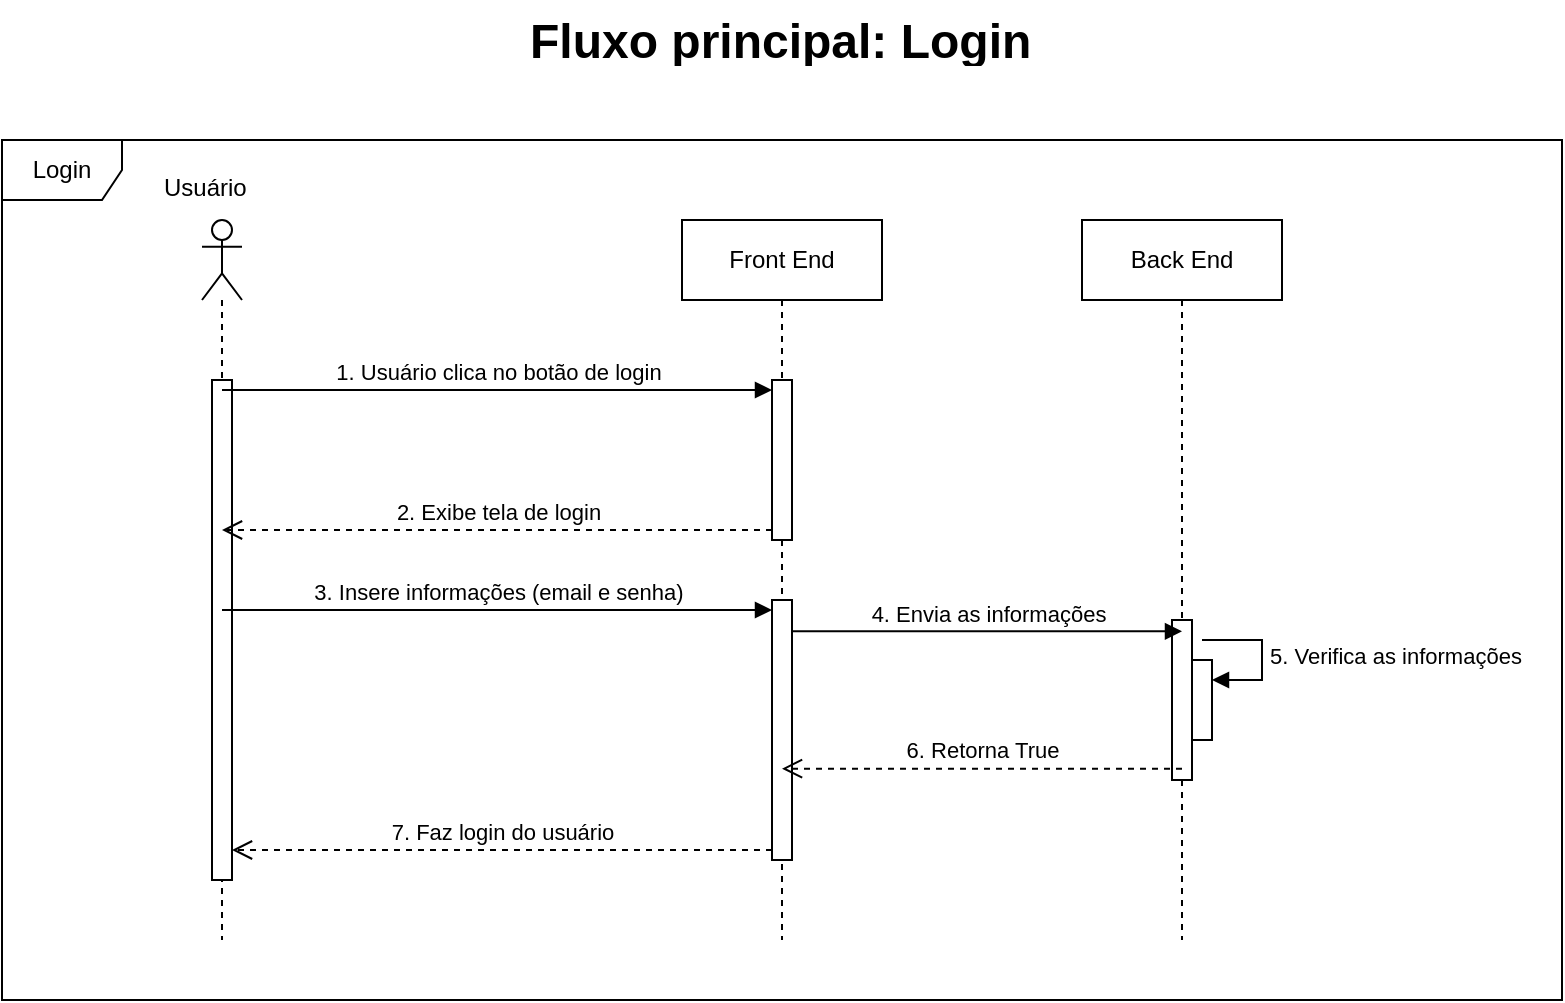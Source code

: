 <mxfile version="28.0.7">
  <diagram name="Página-1" id="i8i6QZ54oyxCAja104YR">
    <mxGraphModel dx="1426" dy="777" grid="1" gridSize="10" guides="1" tooltips="1" connect="1" arrows="1" fold="1" page="1" pageScale="1" pageWidth="3300" pageHeight="4681" math="0" shadow="0">
      <root>
        <mxCell id="0" />
        <mxCell id="1" parent="0" />
        <mxCell id="k4KpuGvkvIvY_1fx16YU-18" value="Login" style="shape=umlFrame;whiteSpace=wrap;html=1;pointerEvents=0;" vertex="1" parent="1">
          <mxGeometry x="1070" y="450" width="780" height="430" as="geometry" />
        </mxCell>
        <mxCell id="k4KpuGvkvIvY_1fx16YU-19" value="" style="shape=umlLifeline;perimeter=lifelinePerimeter;whiteSpace=wrap;html=1;container=1;dropTarget=0;collapsible=0;recursiveResize=0;outlineConnect=0;portConstraint=eastwest;newEdgeStyle={&quot;curved&quot;:0,&quot;rounded&quot;:0};participant=umlActor;" vertex="1" parent="1">
          <mxGeometry x="1170" y="490" width="20" height="360" as="geometry" />
        </mxCell>
        <mxCell id="k4KpuGvkvIvY_1fx16YU-20" value="" style="html=1;points=[[0,0,0,0,5],[0,1,0,0,-5],[1,0,0,0,5],[1,1,0,0,-5]];perimeter=orthogonalPerimeter;outlineConnect=0;targetShapes=umlLifeline;portConstraint=eastwest;newEdgeStyle={&quot;curved&quot;:0,&quot;rounded&quot;:0};" vertex="1" parent="k4KpuGvkvIvY_1fx16YU-19">
          <mxGeometry x="5" y="80" width="10" height="250" as="geometry" />
        </mxCell>
        <mxCell id="k4KpuGvkvIvY_1fx16YU-21" value="Front End" style="shape=umlLifeline;perimeter=lifelinePerimeter;whiteSpace=wrap;html=1;container=1;dropTarget=0;collapsible=0;recursiveResize=0;outlineConnect=0;portConstraint=eastwest;newEdgeStyle={&quot;curved&quot;:0,&quot;rounded&quot;:0};" vertex="1" parent="1">
          <mxGeometry x="1410" y="490" width="100" height="360" as="geometry" />
        </mxCell>
        <mxCell id="k4KpuGvkvIvY_1fx16YU-22" value="" style="html=1;points=[[0,0,0,0,5],[0,1,0,0,-5],[1,0,0,0,5],[1,1,0,0,-5]];perimeter=orthogonalPerimeter;outlineConnect=0;targetShapes=umlLifeline;portConstraint=eastwest;newEdgeStyle={&quot;curved&quot;:0,&quot;rounded&quot;:0};" vertex="1" parent="k4KpuGvkvIvY_1fx16YU-21">
          <mxGeometry x="45" y="80" width="10" height="80" as="geometry" />
        </mxCell>
        <mxCell id="k4KpuGvkvIvY_1fx16YU-23" value="" style="html=1;points=[[0,0,0,0,5],[0,1,0,0,-5],[1,0,0,0,5],[1,1,0,0,-5]];perimeter=orthogonalPerimeter;outlineConnect=0;targetShapes=umlLifeline;portConstraint=eastwest;newEdgeStyle={&quot;curved&quot;:0,&quot;rounded&quot;:0};" vertex="1" parent="k4KpuGvkvIvY_1fx16YU-21">
          <mxGeometry x="45" y="190" width="10" height="130" as="geometry" />
        </mxCell>
        <mxCell id="k4KpuGvkvIvY_1fx16YU-24" value="Back End" style="shape=umlLifeline;perimeter=lifelinePerimeter;whiteSpace=wrap;html=1;container=1;dropTarget=0;collapsible=0;recursiveResize=0;outlineConnect=0;portConstraint=eastwest;newEdgeStyle={&quot;curved&quot;:0,&quot;rounded&quot;:0};" vertex="1" parent="1">
          <mxGeometry x="1610" y="490" width="100" height="360" as="geometry" />
        </mxCell>
        <mxCell id="k4KpuGvkvIvY_1fx16YU-25" style="edgeStyle=orthogonalEdgeStyle;rounded=0;orthogonalLoop=1;jettySize=auto;html=1;curved=0;exitX=0;exitY=0;exitDx=0;exitDy=5;exitPerimeter=0;" edge="1" parent="k4KpuGvkvIvY_1fx16YU-24" source="k4KpuGvkvIvY_1fx16YU-26">
          <mxGeometry relative="1" as="geometry">
            <mxPoint x="45.333" y="204.667" as="targetPoint" />
          </mxGeometry>
        </mxCell>
        <mxCell id="k4KpuGvkvIvY_1fx16YU-26" value="" style="html=1;points=[[0,0,0,0,5],[0,1,0,0,-5],[1,0,0,0,5],[1,1,0,0,-5]];perimeter=orthogonalPerimeter;outlineConnect=0;targetShapes=umlLifeline;portConstraint=eastwest;newEdgeStyle={&quot;curved&quot;:0,&quot;rounded&quot;:0};" vertex="1" parent="k4KpuGvkvIvY_1fx16YU-24">
          <mxGeometry x="45" y="200" width="10" height="80" as="geometry" />
        </mxCell>
        <mxCell id="k4KpuGvkvIvY_1fx16YU-27" value="" style="html=1;points=[[0,0,0,0,5],[0,1,0,0,-5],[1,0,0,0,5],[1,1,0,0,-5]];perimeter=orthogonalPerimeter;outlineConnect=0;targetShapes=umlLifeline;portConstraint=eastwest;newEdgeStyle={&quot;curved&quot;:0,&quot;rounded&quot;:0};" vertex="1" parent="k4KpuGvkvIvY_1fx16YU-24">
          <mxGeometry x="55" y="220" width="10" height="40" as="geometry" />
        </mxCell>
        <mxCell id="k4KpuGvkvIvY_1fx16YU-28" value="5. Verifica as informações" style="html=1;align=left;spacingLeft=2;endArrow=block;rounded=0;edgeStyle=orthogonalEdgeStyle;curved=0;rounded=0;" edge="1" parent="k4KpuGvkvIvY_1fx16YU-24" target="k4KpuGvkvIvY_1fx16YU-27">
          <mxGeometry relative="1" as="geometry">
            <mxPoint x="60" y="210" as="sourcePoint" />
            <Array as="points">
              <mxPoint x="90" y="230" />
            </Array>
          </mxGeometry>
        </mxCell>
        <mxCell id="k4KpuGvkvIvY_1fx16YU-29" value="1. Usuário clica no botão de login" style="html=1;verticalAlign=bottom;endArrow=block;curved=0;rounded=0;entryX=0;entryY=0;entryDx=0;entryDy=5;entryPerimeter=0;" edge="1" parent="1" source="k4KpuGvkvIvY_1fx16YU-19" target="k4KpuGvkvIvY_1fx16YU-22">
          <mxGeometry relative="1" as="geometry">
            <mxPoint x="1185" y="575" as="sourcePoint" />
            <mxPoint x="1410" y="575" as="targetPoint" />
          </mxGeometry>
        </mxCell>
        <mxCell id="k4KpuGvkvIvY_1fx16YU-30" value="2. Exibe tela de login" style="html=1;verticalAlign=bottom;endArrow=open;dashed=1;endSize=8;curved=0;rounded=0;exitX=0;exitY=1;exitDx=0;exitDy=-5;exitPerimeter=0;" edge="1" parent="1" source="k4KpuGvkvIvY_1fx16YU-22" target="k4KpuGvkvIvY_1fx16YU-19">
          <mxGeometry relative="1" as="geometry">
            <mxPoint x="1170" y="645" as="targetPoint" />
            <mxPoint x="1410" y="645" as="sourcePoint" />
          </mxGeometry>
        </mxCell>
        <mxCell id="k4KpuGvkvIvY_1fx16YU-31" value="3. Insere informações (email e senha)" style="html=1;verticalAlign=bottom;endArrow=block;curved=0;rounded=0;entryX=0;entryY=0;entryDx=0;entryDy=5;entryPerimeter=0;" edge="1" parent="1" source="k4KpuGvkvIvY_1fx16YU-19" target="k4KpuGvkvIvY_1fx16YU-23">
          <mxGeometry relative="1" as="geometry">
            <mxPoint x="1190" y="685" as="sourcePoint" />
          </mxGeometry>
        </mxCell>
        <mxCell id="k4KpuGvkvIvY_1fx16YU-32" value="7. Faz login do usuário" style="html=1;verticalAlign=bottom;endArrow=open;dashed=1;endSize=8;curved=0;rounded=0;exitX=0;exitY=1;exitDx=0;exitDy=-5;exitPerimeter=0;" edge="1" parent="1" source="k4KpuGvkvIvY_1fx16YU-23" target="k4KpuGvkvIvY_1fx16YU-20">
          <mxGeometry relative="1" as="geometry">
            <mxPoint x="1495" y="755" as="targetPoint" />
            <mxPoint x="1410" y="755" as="sourcePoint" />
          </mxGeometry>
        </mxCell>
        <mxCell id="k4KpuGvkvIvY_1fx16YU-33" value="4. Envia as informações" style="html=1;verticalAlign=bottom;endArrow=block;curved=0;rounded=0;entryX=0.5;entryY=0.071;entryDx=0;entryDy=0;entryPerimeter=0;" edge="1" parent="1" source="k4KpuGvkvIvY_1fx16YU-23" target="k4KpuGvkvIvY_1fx16YU-26">
          <mxGeometry relative="1" as="geometry">
            <mxPoint x="1740" y="725" as="sourcePoint" />
            <mxPoint x="1650" y="695" as="targetPoint" />
          </mxGeometry>
        </mxCell>
        <mxCell id="k4KpuGvkvIvY_1fx16YU-34" value="6. Retorna True" style="html=1;verticalAlign=bottom;endArrow=open;dashed=1;endSize=8;curved=0;rounded=0;exitX=0.5;exitY=0.929;exitDx=0;exitDy=0;exitPerimeter=0;" edge="1" parent="1" source="k4KpuGvkvIvY_1fx16YU-26" target="k4KpuGvkvIvY_1fx16YU-21">
          <mxGeometry relative="1" as="geometry">
            <mxPoint x="1740" y="795" as="targetPoint" />
            <mxPoint x="1650" y="755" as="sourcePoint" />
          </mxGeometry>
        </mxCell>
        <mxCell id="k4KpuGvkvIvY_1fx16YU-35" value="Usuário" style="text;strokeColor=none;fillColor=none;spacingLeft=4;spacingRight=4;overflow=hidden;rotatable=0;points=[[0,0.5],[1,0.5]];portConstraint=eastwest;fontSize=12;whiteSpace=wrap;html=1;" vertex="1" parent="1">
          <mxGeometry x="1145" y="460" width="70" height="30" as="geometry" />
        </mxCell>
        <mxCell id="k4KpuGvkvIvY_1fx16YU-36" value="Fluxo principal: Login" style="text;strokeColor=none;fillColor=none;spacingLeft=4;spacingRight=4;overflow=hidden;rotatable=0;points=[[0,0.5],[1,0.5]];portConstraint=eastwest;fontSize=24;whiteSpace=wrap;html=1;fontStyle=1" vertex="1" parent="1">
          <mxGeometry x="1328.13" y="380" width="263.75" height="30" as="geometry" />
        </mxCell>
      </root>
    </mxGraphModel>
  </diagram>
</mxfile>
